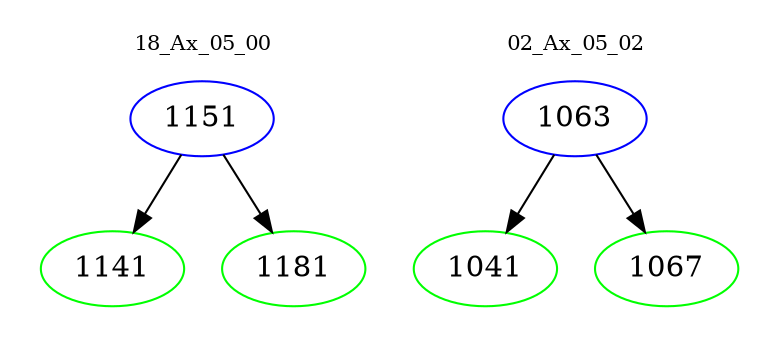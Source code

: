 digraph{
subgraph cluster_0 {
color = white
label = "18_Ax_05_00";
fontsize=10;
T0_1151 [label="1151", color="blue"]
T0_1151 -> T0_1141 [color="black"]
T0_1141 [label="1141", color="green"]
T0_1151 -> T0_1181 [color="black"]
T0_1181 [label="1181", color="green"]
}
subgraph cluster_1 {
color = white
label = "02_Ax_05_02";
fontsize=10;
T1_1063 [label="1063", color="blue"]
T1_1063 -> T1_1041 [color="black"]
T1_1041 [label="1041", color="green"]
T1_1063 -> T1_1067 [color="black"]
T1_1067 [label="1067", color="green"]
}
}
